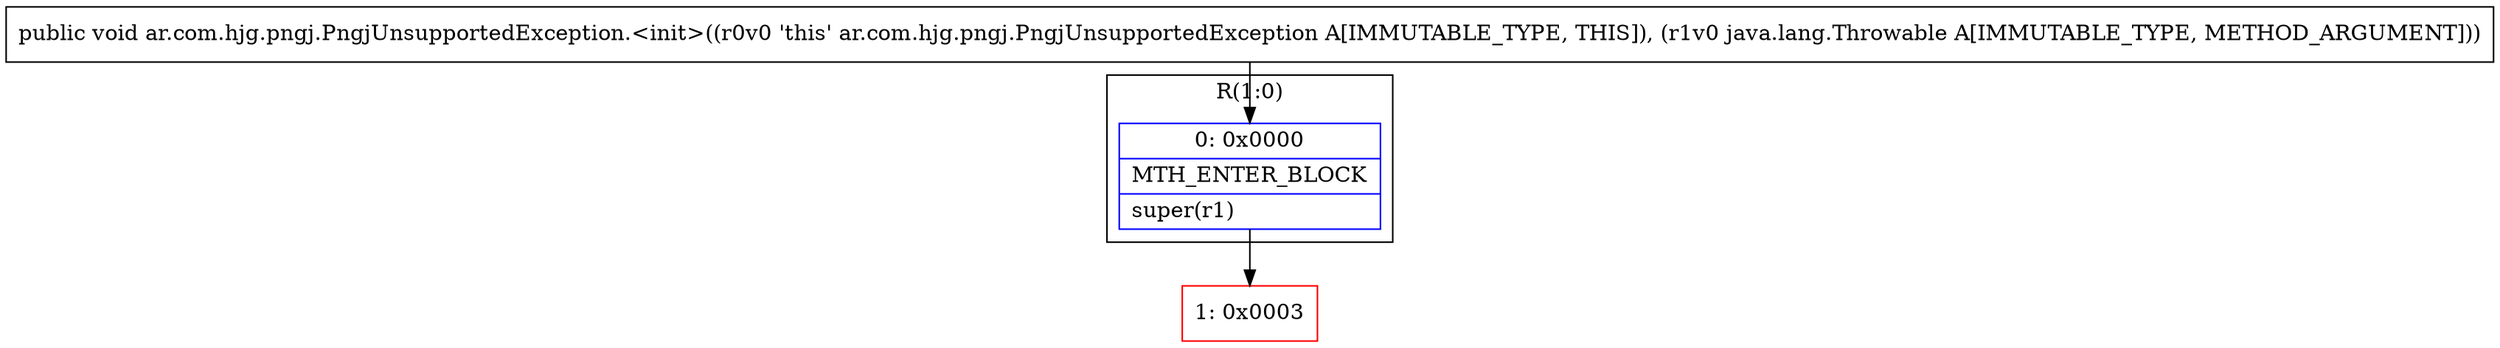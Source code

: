 digraph "CFG forar.com.hjg.pngj.PngjUnsupportedException.\<init\>(Ljava\/lang\/Throwable;)V" {
subgraph cluster_Region_1230295135 {
label = "R(1:0)";
node [shape=record,color=blue];
Node_0 [shape=record,label="{0\:\ 0x0000|MTH_ENTER_BLOCK\l|super(r1)\l}"];
}
Node_1 [shape=record,color=red,label="{1\:\ 0x0003}"];
MethodNode[shape=record,label="{public void ar.com.hjg.pngj.PngjUnsupportedException.\<init\>((r0v0 'this' ar.com.hjg.pngj.PngjUnsupportedException A[IMMUTABLE_TYPE, THIS]), (r1v0 java.lang.Throwable A[IMMUTABLE_TYPE, METHOD_ARGUMENT])) }"];
MethodNode -> Node_0;
Node_0 -> Node_1;
}

